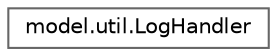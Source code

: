 digraph "Graphical Class Hierarchy"
{
 // LATEX_PDF_SIZE
  bgcolor="transparent";
  edge [fontname=Helvetica,fontsize=10,labelfontname=Helvetica,labelfontsize=10];
  node [fontname=Helvetica,fontsize=10,shape=box,height=0.2,width=0.4];
  rankdir="LR";
  Node0 [id="Node000000",label="model.util.LogHandler",height=0.2,width=0.4,color="grey40", fillcolor="white", style="filled",URL="$classmodel_1_1util_1_1LogHandler.html",tooltip="This class is responsible for handling the logging of events in the game."];
}
